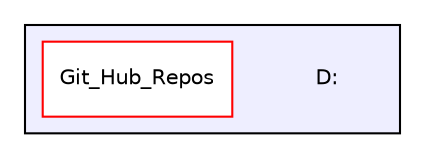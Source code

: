 digraph "D:" {
  compound=true
  node [ fontsize="10", fontname="Helvetica"];
  edge [ labelfontsize="10", labelfontname="Helvetica"];
  subgraph clusterdir_275089585c7fc1b5fd5d7d42c69cb1da {
    graph [ bgcolor="#eeeeff", pencolor="black", label="" URL="dir_275089585c7fc1b5fd5d7d42c69cb1da.html"];
    dir_275089585c7fc1b5fd5d7d42c69cb1da [shape=plaintext label="D:"];
    dir_c92efea50742f365596486307c5a5662 [shape=box label="Git_Hub_Repos" color="red" fillcolor="white" style="filled" URL="dir_c92efea50742f365596486307c5a5662.html"];
  }
}

